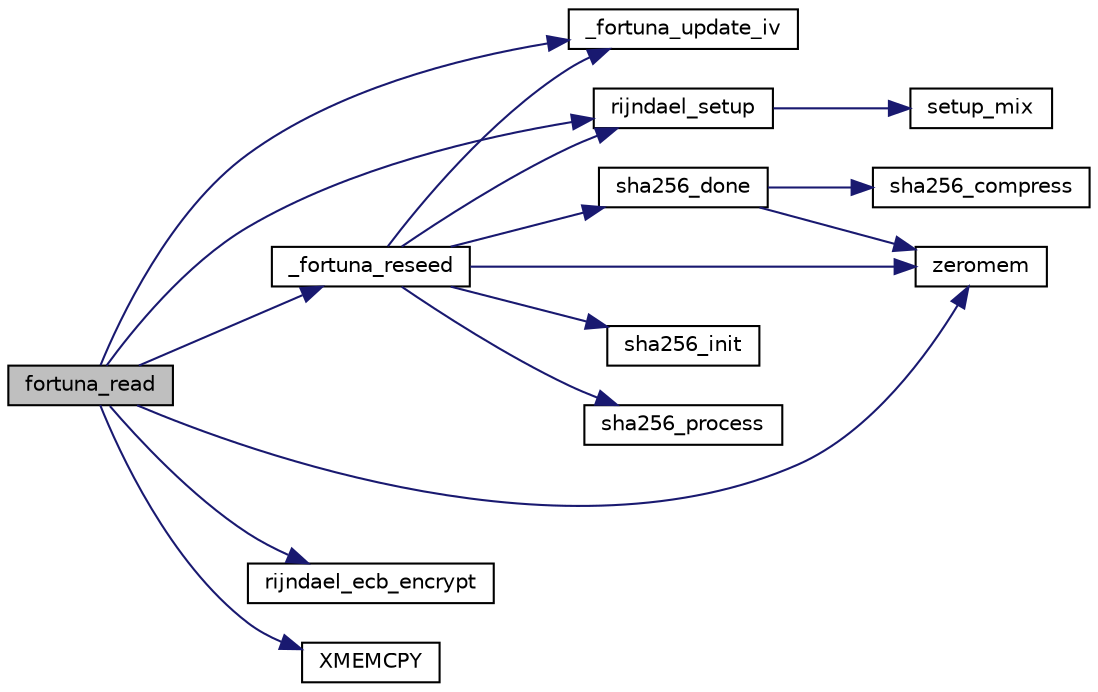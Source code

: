 digraph "fortuna_read"
{
 // LATEX_PDF_SIZE
  edge [fontname="Helvetica",fontsize="10",labelfontname="Helvetica",labelfontsize="10"];
  node [fontname="Helvetica",fontsize="10",shape=record];
  rankdir="LR";
  Node51 [label="fortuna_read",height=0.2,width=0.4,color="black", fillcolor="grey75", style="filled", fontcolor="black",tooltip="Read from the PRNG."];
  Node51 -> Node52 [color="midnightblue",fontsize="10",style="solid",fontname="Helvetica"];
  Node52 [label="_fortuna_reseed",height=0.2,width=0.4,color="black", fillcolor="white", style="filled",URL="$fortuna_8c.html#aad833baa2e75f93d847e5a7ac30ea4d2",tooltip=" "];
  Node52 -> Node53 [color="midnightblue",fontsize="10",style="solid",fontname="Helvetica"];
  Node53 [label="_fortuna_update_iv",height=0.2,width=0.4,color="black", fillcolor="white", style="filled",URL="$fortuna_8c.html#a5e5b2b7f0a18fae044e2f53384a51c6b",tooltip=" "];
  Node52 -> Node54 [color="midnightblue",fontsize="10",style="solid",fontname="Helvetica"];
  Node54 [label="rijndael_setup",height=0.2,width=0.4,color="black", fillcolor="white", style="filled",URL="$aes_8c.html#a3b2fab908c22514c91332a5c9a3d7166",tooltip="Initialize the AES (Rijndael) block cipher."];
  Node54 -> Node55 [color="midnightblue",fontsize="10",style="solid",fontname="Helvetica"];
  Node55 [label="setup_mix",height=0.2,width=0.4,color="black", fillcolor="white", style="filled",URL="$aes_8c.html#a523ac00c3bbdb4656024ab0ad32f571f",tooltip=" "];
  Node52 -> Node56 [color="midnightblue",fontsize="10",style="solid",fontname="Helvetica"];
  Node56 [label="sha256_done",height=0.2,width=0.4,color="black", fillcolor="white", style="filled",URL="$sha256_8c.html#a53db56f3eb9f35c59b134533be31c301",tooltip="Terminate the hash to get the digest."];
  Node56 -> Node57 [color="midnightblue",fontsize="10",style="solid",fontname="Helvetica"];
  Node57 [label="sha256_compress",height=0.2,width=0.4,color="black", fillcolor="white", style="filled",URL="$sha256_8c.html#ac87e8a7c22810735390e70611006bfe5",tooltip=" "];
  Node56 -> Node58 [color="midnightblue",fontsize="10",style="solid",fontname="Helvetica"];
  Node58 [label="zeromem",height=0.2,width=0.4,color="black", fillcolor="white", style="filled",URL="$tomcrypt__misc_8h.html#a63b6e188713790263bfd3612fe8b398f",tooltip="Zero a block of memory."];
  Node52 -> Node59 [color="midnightblue",fontsize="10",style="solid",fontname="Helvetica"];
  Node59 [label="sha256_init",height=0.2,width=0.4,color="black", fillcolor="white", style="filled",URL="$sha256_8c.html#a6290ad544b02c822c2ca6c30b8d1ee07",tooltip="Initialize the hash state."];
  Node52 -> Node60 [color="midnightblue",fontsize="10",style="solid",fontname="Helvetica"];
  Node60 [label="sha256_process",height=0.2,width=0.4,color="black", fillcolor="white", style="filled",URL="$sha256_8c.html#a8b983a80c9edd5d997a3937963ae7856",tooltip="Process a block of memory though the hash."];
  Node52 -> Node58 [color="midnightblue",fontsize="10",style="solid",fontname="Helvetica"];
  Node51 -> Node53 [color="midnightblue",fontsize="10",style="solid",fontname="Helvetica"];
  Node51 -> Node61 [color="midnightblue",fontsize="10",style="solid",fontname="Helvetica"];
  Node61 [label="rijndael_ecb_encrypt",height=0.2,width=0.4,color="black", fillcolor="white", style="filled",URL="$aes_8c.html#acd7dbcdfa46b39fa19932a0658676047",tooltip="Encrypts a block of text with AES."];
  Node51 -> Node54 [color="midnightblue",fontsize="10",style="solid",fontname="Helvetica"];
  Node51 -> Node62 [color="midnightblue",fontsize="10",style="solid",fontname="Helvetica"];
  Node62 [label="XMEMCPY",height=0.2,width=0.4,color="black", fillcolor="white", style="filled",URL="$tomcrypt__cfg_8h.html#a7691dd48d60d5fc6daf2fa7ec4c55e12",tooltip=" "];
  Node51 -> Node58 [color="midnightblue",fontsize="10",style="solid",fontname="Helvetica"];
}
